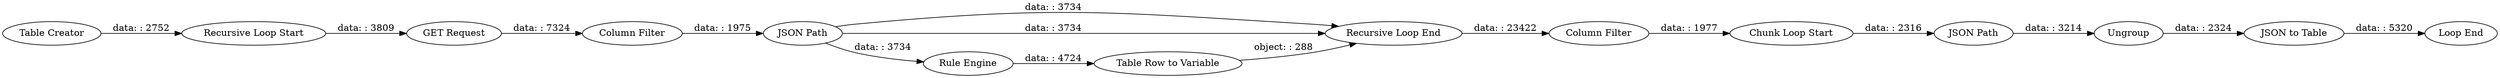 digraph {
	"8285389448804931308_669" [label="Column Filter"]
	"8285389448804931308_673" [label="Table Row to Variable"]
	"8285389448804931308_682" [label="Table Creator"]
	"8285389448804931308_672" [label="JSON Path"]
	"8285389448804931308_671" [label="Recursive Loop End"]
	"8285389448804931308_675" [label="Chunk Loop Start"]
	"8285389448804931308_667" [label="GET Request"]
	"8285389448804931308_681" [label="Column Filter"]
	"8285389448804931308_680" [label="JSON Path"]
	"8285389448804931308_676" [label="JSON to Table"]
	"8285389448804931308_668" [label="Recursive Loop Start"]
	"8285389448804931308_679" [label="Loop End"]
	"8285389448804931308_678" [label=Ungroup]
	"8285389448804931308_670" [label="Rule Engine"]
	"8285389448804931308_667" -> "8285389448804931308_669" [label="data: : 7324"]
	"8285389448804931308_675" -> "8285389448804931308_680" [label="data: : 2316"]
	"8285389448804931308_668" -> "8285389448804931308_667" [label="data: : 3809"]
	"8285389448804931308_682" -> "8285389448804931308_668" [label="data: : 2752"]
	"8285389448804931308_672" -> "8285389448804931308_670" [label="data: : 3734"]
	"8285389448804931308_676" -> "8285389448804931308_679" [label="data: : 5320"]
	"8285389448804931308_680" -> "8285389448804931308_678" [label="data: : 3214"]
	"8285389448804931308_672" -> "8285389448804931308_671" [label="data: : 3734"]
	"8285389448804931308_669" -> "8285389448804931308_672" [label="data: : 1975"]
	"8285389448804931308_670" -> "8285389448804931308_673" [label="data: : 4724"]
	"8285389448804931308_672" -> "8285389448804931308_671" [label="data: : 3734"]
	"8285389448804931308_673" -> "8285389448804931308_671" [label="object: : 288"]
	"8285389448804931308_671" -> "8285389448804931308_681" [label="data: : 23422"]
	"8285389448804931308_678" -> "8285389448804931308_676" [label="data: : 2324"]
	"8285389448804931308_681" -> "8285389448804931308_675" [label="data: : 1977"]
	rankdir=LR
}
